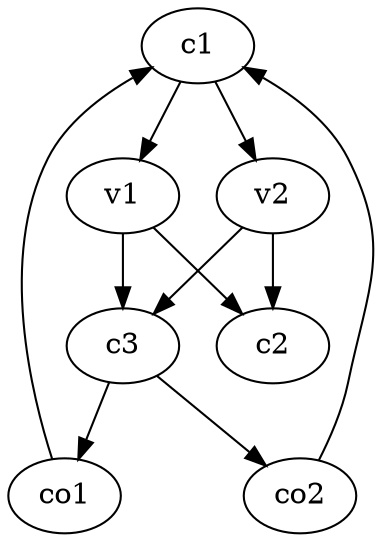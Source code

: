 strict digraph  {
c1;
c2;
c3;
v1;
v2;
co1;
co2;
c1 -> v1  [weight=1];
c1 -> v2  [weight=1];
c3 -> co2  [weight=1];
c3 -> co1  [weight=1];
v1 -> c3  [weight=1];
v1 -> c2  [weight=1];
v2 -> c3  [weight=1];
v2 -> c2  [weight=1];
co1 -> c1  [weight=1];
co2 -> c1  [weight=1];
}
